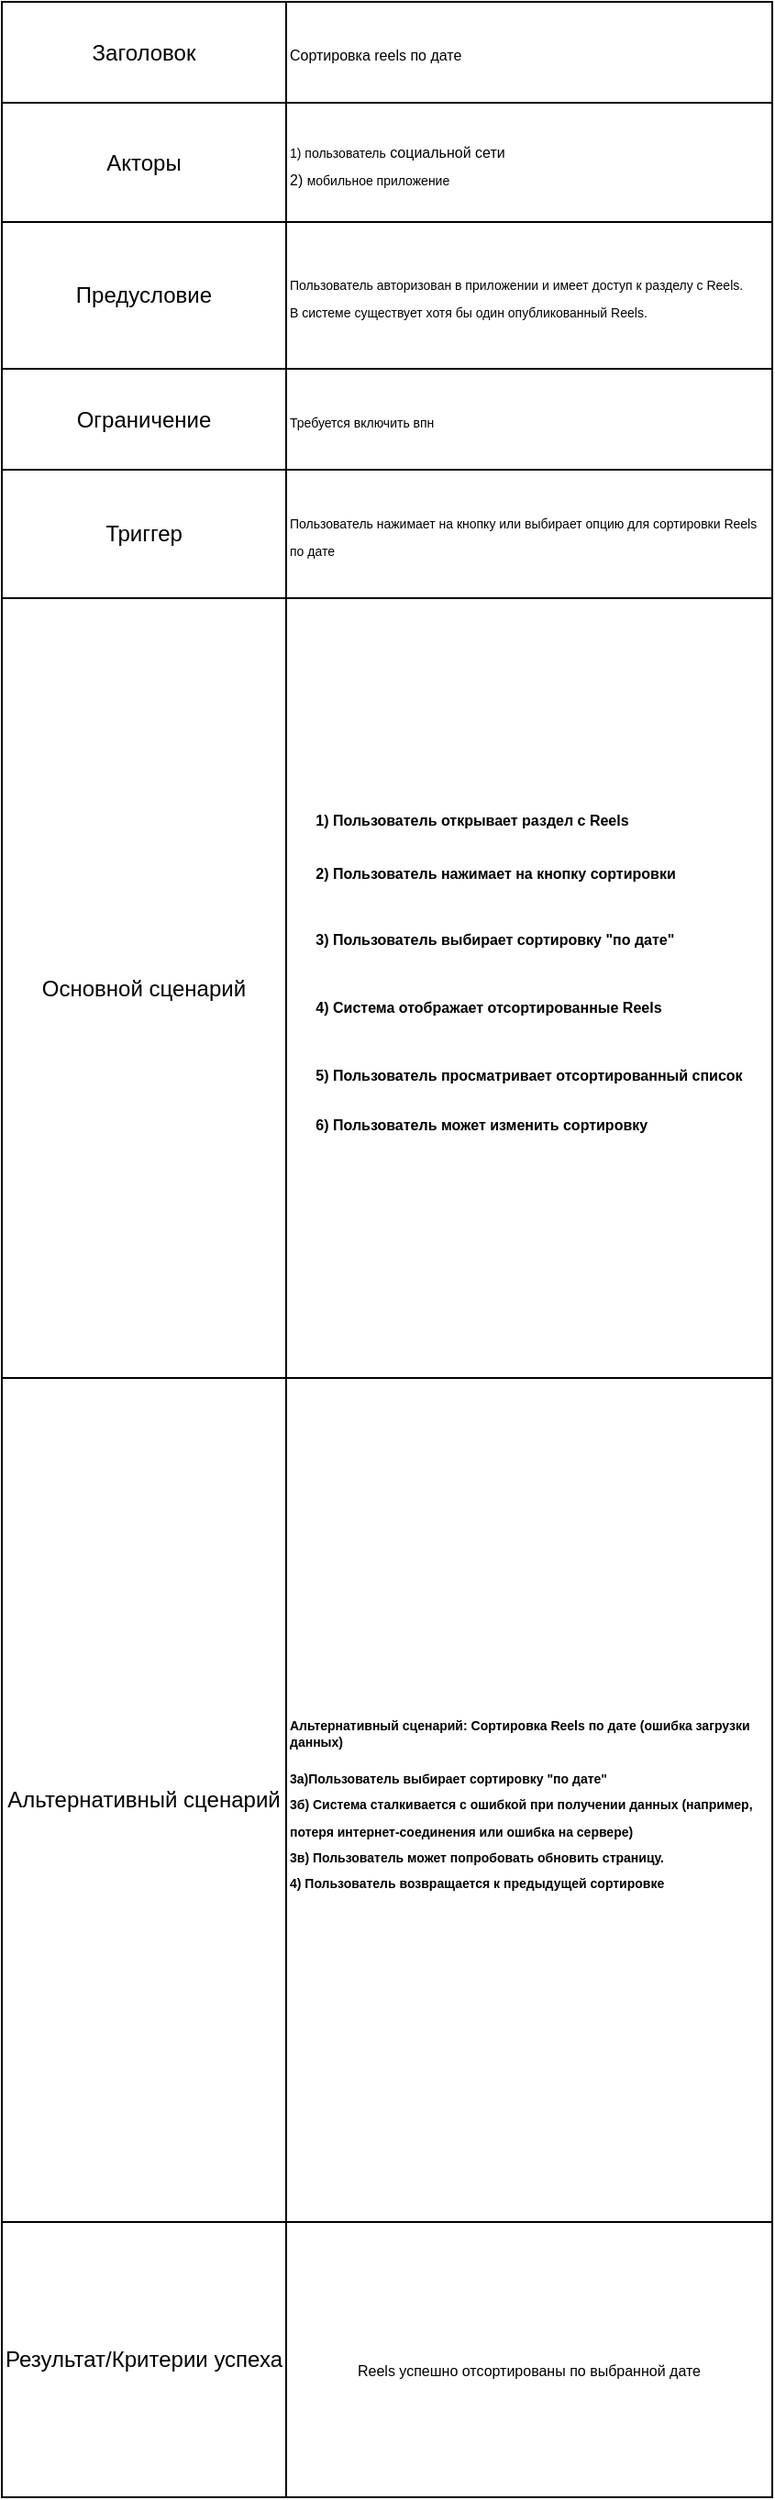 <mxfile version="24.8.0">
  <diagram name="Страница — 1" id="KjA1eR9UNY2XP4DPkhcD">
    <mxGraphModel dx="698" dy="376" grid="1" gridSize="10" guides="1" tooltips="1" connect="1" arrows="1" fold="1" page="1" pageScale="1" pageWidth="827" pageHeight="1169" math="0" shadow="0">
      <root>
        <mxCell id="0" />
        <mxCell id="1" parent="0" />
        <mxCell id="zui_nFcvys3z8cbi4-ek-25" value="" style="shape=table;startSize=0;container=1;collapsible=0;childLayout=tableLayout;" vertex="1" parent="1">
          <mxGeometry x="230" y="170" width="420" height="1360" as="geometry" />
        </mxCell>
        <mxCell id="zui_nFcvys3z8cbi4-ek-26" value="" style="shape=tableRow;horizontal=0;startSize=0;swimlaneHead=0;swimlaneBody=0;strokeColor=inherit;top=0;left=0;bottom=0;right=0;collapsible=0;dropTarget=0;fillColor=none;points=[[0,0.5],[1,0.5]];portConstraint=eastwest;" vertex="1" parent="zui_nFcvys3z8cbi4-ek-25">
          <mxGeometry width="420" height="55" as="geometry" />
        </mxCell>
        <mxCell id="zui_nFcvys3z8cbi4-ek-27" value="Заголовок" style="shape=partialRectangle;html=1;whiteSpace=wrap;connectable=0;strokeColor=inherit;overflow=hidden;fillColor=none;top=0;left=0;bottom=0;right=0;pointerEvents=1;" vertex="1" parent="zui_nFcvys3z8cbi4-ek-26">
          <mxGeometry width="155" height="55" as="geometry">
            <mxRectangle width="155" height="55" as="alternateBounds" />
          </mxGeometry>
        </mxCell>
        <mxCell id="zui_nFcvys3z8cbi4-ek-28" value="&lt;font style=&quot;font-size: 8px;&quot;&gt;Сортировка reels по дате&lt;/font&gt;" style="shape=partialRectangle;html=1;whiteSpace=wrap;connectable=0;strokeColor=inherit;overflow=hidden;fillColor=none;top=0;left=0;bottom=0;right=0;pointerEvents=1;align=left;" vertex="1" parent="zui_nFcvys3z8cbi4-ek-26">
          <mxGeometry x="155" width="265" height="55" as="geometry">
            <mxRectangle width="265" height="55" as="alternateBounds" />
          </mxGeometry>
        </mxCell>
        <mxCell id="zui_nFcvys3z8cbi4-ek-29" value="" style="shape=tableRow;horizontal=0;startSize=0;swimlaneHead=0;swimlaneBody=0;strokeColor=inherit;top=0;left=0;bottom=0;right=0;collapsible=0;dropTarget=0;fillColor=none;points=[[0,0.5],[1,0.5]];portConstraint=eastwest;" vertex="1" parent="zui_nFcvys3z8cbi4-ek-25">
          <mxGeometry y="55" width="420" height="65" as="geometry" />
        </mxCell>
        <mxCell id="zui_nFcvys3z8cbi4-ek-30" value="Акторы" style="shape=partialRectangle;html=1;whiteSpace=wrap;connectable=0;strokeColor=inherit;overflow=hidden;fillColor=none;top=0;left=0;bottom=0;right=0;pointerEvents=1;" vertex="1" parent="zui_nFcvys3z8cbi4-ek-29">
          <mxGeometry width="155" height="65" as="geometry">
            <mxRectangle width="155" height="65" as="alternateBounds" />
          </mxGeometry>
        </mxCell>
        <mxCell id="zui_nFcvys3z8cbi4-ek-31" value="&lt;font style=&quot;background-color: initial; font-size: 7px;&quot;&gt;1) пользователь&lt;/font&gt;&lt;font style=&quot;font-size: 8px; background-color: initial;&quot;&gt; &lt;/font&gt;&lt;font style=&quot;font-size: 8px; background-color: initial;&quot;&gt;социальной &lt;/font&gt;&lt;font style=&quot;font-size: 8px; background-color: initial;&quot;&gt;сети&lt;/font&gt;&lt;br&gt;&lt;font style=&quot;font-size: 8px; background-color: initial;&quot;&gt;2) &lt;/font&gt;&lt;font style=&quot;font-size: 7px;&quot;&gt;&lt;font style=&quot;background-color: initial; font-size: 7px;&quot;&gt;мобильное &lt;/font&gt;&lt;font style=&quot;background-color: initial; font-size: 7px;&quot;&gt;приложение&lt;/font&gt;&lt;/font&gt;" style="shape=partialRectangle;html=1;whiteSpace=wrap;connectable=0;strokeColor=inherit;overflow=hidden;fillColor=none;top=0;left=0;bottom=0;right=0;pointerEvents=1;align=left;" vertex="1" parent="zui_nFcvys3z8cbi4-ek-29">
          <mxGeometry x="155" width="265" height="65" as="geometry">
            <mxRectangle width="265" height="65" as="alternateBounds" />
          </mxGeometry>
        </mxCell>
        <mxCell id="zui_nFcvys3z8cbi4-ek-32" value="" style="shape=tableRow;horizontal=0;startSize=0;swimlaneHead=0;swimlaneBody=0;strokeColor=inherit;top=0;left=0;bottom=0;right=0;collapsible=0;dropTarget=0;fillColor=none;points=[[0,0.5],[1,0.5]];portConstraint=eastwest;" vertex="1" parent="zui_nFcvys3z8cbi4-ek-25">
          <mxGeometry y="120" width="420" height="80" as="geometry" />
        </mxCell>
        <mxCell id="zui_nFcvys3z8cbi4-ek-33" value="Предусловие" style="shape=partialRectangle;html=1;whiteSpace=wrap;connectable=0;strokeColor=inherit;overflow=hidden;fillColor=none;top=0;left=0;bottom=0;right=0;pointerEvents=1;" vertex="1" parent="zui_nFcvys3z8cbi4-ek-32">
          <mxGeometry width="155" height="80" as="geometry">
            <mxRectangle width="155" height="80" as="alternateBounds" />
          </mxGeometry>
        </mxCell>
        <mxCell id="zui_nFcvys3z8cbi4-ek-34" value="&lt;span style=&quot;background-color: initial; font-size: 7px;&quot;&gt;Пользователь авторизован в приложении и имеет доступ к разделу с Reels.&lt;/span&gt;&lt;br&gt;&lt;span style=&quot;background-color: initial; font-size: 7px;&quot;&gt;В системе существует хотя бы один опубликованный Reels.&lt;/span&gt;" style="shape=partialRectangle;html=1;whiteSpace=wrap;connectable=0;strokeColor=inherit;overflow=hidden;fillColor=none;top=0;left=0;bottom=0;right=0;pointerEvents=1;align=left;" vertex="1" parent="zui_nFcvys3z8cbi4-ek-32">
          <mxGeometry x="155" width="265" height="80" as="geometry">
            <mxRectangle width="265" height="80" as="alternateBounds" />
          </mxGeometry>
        </mxCell>
        <mxCell id="zui_nFcvys3z8cbi4-ek-35" value="" style="shape=tableRow;horizontal=0;startSize=0;swimlaneHead=0;swimlaneBody=0;strokeColor=inherit;top=0;left=0;bottom=0;right=0;collapsible=0;dropTarget=0;fillColor=none;points=[[0,0.5],[1,0.5]];portConstraint=eastwest;" vertex="1" parent="zui_nFcvys3z8cbi4-ek-25">
          <mxGeometry y="200" width="420" height="55" as="geometry" />
        </mxCell>
        <mxCell id="zui_nFcvys3z8cbi4-ek-36" value="Ограничение" style="shape=partialRectangle;html=1;whiteSpace=wrap;connectable=0;strokeColor=inherit;overflow=hidden;fillColor=none;top=0;left=0;bottom=0;right=0;pointerEvents=1;" vertex="1" parent="zui_nFcvys3z8cbi4-ek-35">
          <mxGeometry width="155" height="55" as="geometry">
            <mxRectangle width="155" height="55" as="alternateBounds" />
          </mxGeometry>
        </mxCell>
        <mxCell id="zui_nFcvys3z8cbi4-ek-37" value="&lt;font style=&quot;font-size: 7px;&quot;&gt;Требуется включить впн&lt;/font&gt;" style="shape=partialRectangle;html=1;whiteSpace=wrap;connectable=0;strokeColor=inherit;overflow=hidden;fillColor=none;top=0;left=0;bottom=0;right=0;pointerEvents=1;align=left;" vertex="1" parent="zui_nFcvys3z8cbi4-ek-35">
          <mxGeometry x="155" width="265" height="55" as="geometry">
            <mxRectangle width="265" height="55" as="alternateBounds" />
          </mxGeometry>
        </mxCell>
        <mxCell id="zui_nFcvys3z8cbi4-ek-38" value="" style="shape=tableRow;horizontal=0;startSize=0;swimlaneHead=0;swimlaneBody=0;strokeColor=inherit;top=0;left=0;bottom=0;right=0;collapsible=0;dropTarget=0;fillColor=none;points=[[0,0.5],[1,0.5]];portConstraint=eastwest;" vertex="1" parent="zui_nFcvys3z8cbi4-ek-25">
          <mxGeometry y="255" width="420" height="70" as="geometry" />
        </mxCell>
        <mxCell id="zui_nFcvys3z8cbi4-ek-39" value="Триггер" style="shape=partialRectangle;html=1;whiteSpace=wrap;connectable=0;strokeColor=inherit;overflow=hidden;fillColor=none;top=0;left=0;bottom=0;right=0;pointerEvents=1;" vertex="1" parent="zui_nFcvys3z8cbi4-ek-38">
          <mxGeometry width="155" height="70" as="geometry">
            <mxRectangle width="155" height="70" as="alternateBounds" />
          </mxGeometry>
        </mxCell>
        <mxCell id="zui_nFcvys3z8cbi4-ek-40" value="&lt;span style=&quot;font-size: 7px; background-color: initial;&quot;&gt;Пользователь нажимает на кнопку или выбирает опцию для сортировки Reels по дате&lt;/span&gt;" style="shape=partialRectangle;html=1;whiteSpace=wrap;connectable=0;strokeColor=inherit;overflow=hidden;fillColor=none;top=0;left=0;bottom=0;right=0;pointerEvents=1;align=left;" vertex="1" parent="zui_nFcvys3z8cbi4-ek-38">
          <mxGeometry x="155" width="265" height="70" as="geometry">
            <mxRectangle width="265" height="70" as="alternateBounds" />
          </mxGeometry>
        </mxCell>
        <mxCell id="zui_nFcvys3z8cbi4-ek-41" value="" style="shape=tableRow;horizontal=0;startSize=0;swimlaneHead=0;swimlaneBody=0;strokeColor=inherit;top=0;left=0;bottom=0;right=0;collapsible=0;dropTarget=0;fillColor=none;points=[[0,0.5],[1,0.5]];portConstraint=eastwest;" vertex="1" parent="zui_nFcvys3z8cbi4-ek-25">
          <mxGeometry y="325" width="420" height="425" as="geometry" />
        </mxCell>
        <mxCell id="zui_nFcvys3z8cbi4-ek-42" value="Основной сценарий" style="shape=partialRectangle;html=1;whiteSpace=wrap;connectable=0;strokeColor=inherit;overflow=hidden;fillColor=none;top=0;left=0;bottom=0;right=0;pointerEvents=1;" vertex="1" parent="zui_nFcvys3z8cbi4-ek-41">
          <mxGeometry width="155" height="425" as="geometry">
            <mxRectangle width="155" height="425" as="alternateBounds" />
          </mxGeometry>
        </mxCell>
        <mxCell id="zui_nFcvys3z8cbi4-ek-43" value="&lt;div style=&quot;text-align: justify; font-size: 8px;&quot;&gt;&lt;strong style=&quot;background-color: initial;&quot;&gt;&lt;font style=&quot;font-size: 8px;&quot;&gt;1) Пользователь открывает раздел с Reels&lt;/font&gt;&lt;/strong&gt;&lt;/div&gt;&lt;font style=&quot;font-size: 8px;&quot;&gt;&lt;div style=&quot;text-align: justify;&quot;&gt;&lt;br&gt;&lt;/div&gt;&lt;p style=&quot;background-color: initial; display: inline !important;&quot;&gt;&lt;/p&gt;&lt;div style=&quot;text-align: justify;&quot;&gt;&lt;strong style=&quot;background-color: initial;&quot;&gt;&lt;br&gt;&lt;/strong&gt;&lt;/div&gt;&lt;div style=&quot;text-align: justify;&quot;&gt;&lt;strong style=&quot;background-color: initial;&quot;&gt;2) Пользователь нажимает на кнопку сортировки&lt;/strong&gt;&lt;/div&gt;&lt;p&gt;&lt;/p&gt;&lt;span style=&quot;background-color: initial;&quot;&gt;&lt;div style=&quot;text-align: justify;&quot;&gt;&lt;br&gt;&lt;/div&gt;&lt;/span&gt;&lt;p style=&quot;background-color: initial; display: inline !important;&quot;&gt;&lt;/p&gt;&lt;div style=&quot;text-align: justify;&quot;&gt;&lt;strong style=&quot;background-color: initial;&quot;&gt;&lt;br&gt;&lt;/strong&gt;&lt;/div&gt;&lt;div style=&quot;text-align: justify;&quot;&gt;&lt;strong style=&quot;background-color: initial;&quot;&gt;3) Пользователь выбирает сортировку &quot;по дате&quot;&lt;/strong&gt;&lt;/div&gt;&lt;p&gt;&lt;/p&gt;&lt;span style=&quot;background-color: initial;&quot;&gt;&lt;div style=&quot;text-align: justify;&quot;&gt;&lt;br&gt;&lt;/div&gt;&lt;/span&gt;&lt;p style=&quot;background-color: initial; display: inline !important;&quot;&gt;&lt;/p&gt;&lt;div style=&quot;text-align: justify;&quot;&gt;&lt;strong style=&quot;background-color: initial;&quot;&gt;&lt;br&gt;&lt;/strong&gt;&lt;/div&gt;&lt;div style=&quot;text-align: justify;&quot;&gt;&lt;strong style=&quot;background-color: initial;&quot;&gt;4) Система отображает отсортированные Reels&lt;/strong&gt;&lt;/div&gt;&lt;p&gt;&lt;/p&gt;&lt;span style=&quot;background-color: initial;&quot;&gt;&lt;div style=&quot;text-align: justify;&quot;&gt;&lt;br&gt;&lt;/div&gt;&lt;/span&gt;&lt;p style=&quot;background-color: initial; display: inline !important;&quot;&gt;&lt;/p&gt;&lt;div style=&quot;text-align: justify;&quot;&gt;&lt;strong style=&quot;background-color: initial;&quot;&gt;&lt;br&gt;&lt;/strong&gt;&lt;/div&gt;&lt;div style=&quot;text-align: justify;&quot;&gt;&lt;strong style=&quot;background-color: initial;&quot;&gt;5) Пользователь просматривает отсортированный список&lt;/strong&gt;&lt;/div&gt;&lt;p&gt;&lt;/p&gt;&lt;span style=&quot;background-color: initial;&quot;&gt;&lt;div style=&quot;text-align: justify;&quot;&gt;&lt;br&gt;&lt;/div&gt;&lt;/span&gt;&lt;div style=&quot;text-align: justify;&quot;&gt;&lt;strong style=&quot;background-color: initial;&quot;&gt;6) Пользователь может изменить сортировку&lt;/strong&gt;&lt;/div&gt;&lt;p&gt;&lt;/p&gt;&lt;span style=&quot;background-color: initial;&quot;&gt;&lt;div style=&quot;text-align: justify;&quot;&gt;&lt;br&gt;&lt;/div&gt;&lt;/span&gt;&lt;/font&gt;" style="shape=partialRectangle;html=1;whiteSpace=wrap;connectable=0;strokeColor=inherit;overflow=hidden;fillColor=none;top=0;left=0;bottom=0;right=0;pointerEvents=1;" vertex="1" parent="zui_nFcvys3z8cbi4-ek-41">
          <mxGeometry x="155" width="265" height="425" as="geometry">
            <mxRectangle width="265" height="425" as="alternateBounds" />
          </mxGeometry>
        </mxCell>
        <mxCell id="zui_nFcvys3z8cbi4-ek-44" value="" style="shape=tableRow;horizontal=0;startSize=0;swimlaneHead=0;swimlaneBody=0;strokeColor=inherit;top=0;left=0;bottom=0;right=0;collapsible=0;dropTarget=0;fillColor=none;points=[[0,0.5],[1,0.5]];portConstraint=eastwest;" vertex="1" parent="zui_nFcvys3z8cbi4-ek-25">
          <mxGeometry y="750" width="420" height="460" as="geometry" />
        </mxCell>
        <mxCell id="zui_nFcvys3z8cbi4-ek-45" value="Альтернативный сценарий" style="shape=partialRectangle;html=1;whiteSpace=wrap;connectable=0;strokeColor=inherit;overflow=hidden;fillColor=none;top=0;left=0;bottom=0;right=0;pointerEvents=1;" vertex="1" parent="zui_nFcvys3z8cbi4-ek-44">
          <mxGeometry width="155" height="460" as="geometry">
            <mxRectangle width="155" height="460" as="alternateBounds" />
          </mxGeometry>
        </mxCell>
        <mxCell id="zui_nFcvys3z8cbi4-ek-46" value="&lt;p style=&quot;font-size: 7px;&quot;&gt;&lt;strong style=&quot;background-color: initial;&quot;&gt;Альтернативный сценарий: Сортировка Reels по дате (ошибка загрузки данных)&lt;/strong&gt;&lt;br&gt;&lt;/p&gt;&lt;strong style=&quot;font-size: 7px; background-color: initial;&quot;&gt;3а)Пользователь выбирает сортировку &quot;по дате&quot;&lt;/strong&gt;&lt;br&gt;&lt;strong style=&quot;font-size: 7px; background-color: initial;&quot;&gt;3б) Система сталкивается с ошибкой при получении данных (например, потеря интернет-соединения или ошибка на сервере)&lt;/strong&gt;&lt;br&gt;&lt;p style=&quot;font-size: 7px; background-color: initial; display: inline !important;&quot;&gt;&lt;strong&gt;3в) Пользователь может попробовать обновить страницу.&lt;/strong&gt;&lt;/p&gt;&lt;br&gt;&lt;strong style=&quot;font-size: 7px; background-color: initial;&quot;&gt;4) Пользователь возвращается к предыдущей сортировке&lt;/strong&gt;" style="shape=partialRectangle;html=1;whiteSpace=wrap;connectable=0;strokeColor=inherit;overflow=hidden;fillColor=none;top=0;left=0;bottom=0;right=0;pointerEvents=1;align=left;" vertex="1" parent="zui_nFcvys3z8cbi4-ek-44">
          <mxGeometry x="155" width="265" height="460" as="geometry">
            <mxRectangle width="265" height="460" as="alternateBounds" />
          </mxGeometry>
        </mxCell>
        <mxCell id="zui_nFcvys3z8cbi4-ek-47" value="" style="shape=tableRow;horizontal=0;startSize=0;swimlaneHead=0;swimlaneBody=0;strokeColor=inherit;top=0;left=0;bottom=0;right=0;collapsible=0;dropTarget=0;fillColor=none;points=[[0,0.5],[1,0.5]];portConstraint=eastwest;" vertex="1" parent="zui_nFcvys3z8cbi4-ek-25">
          <mxGeometry y="1210" width="420" height="150" as="geometry" />
        </mxCell>
        <mxCell id="zui_nFcvys3z8cbi4-ek-48" value="Результат/Критерии успеха" style="shape=partialRectangle;html=1;whiteSpace=wrap;connectable=0;strokeColor=inherit;overflow=hidden;fillColor=none;top=0;left=0;bottom=0;right=0;pointerEvents=1;" vertex="1" parent="zui_nFcvys3z8cbi4-ek-47">
          <mxGeometry width="155" height="150" as="geometry">
            <mxRectangle width="155" height="150" as="alternateBounds" />
          </mxGeometry>
        </mxCell>
        <mxCell id="zui_nFcvys3z8cbi4-ek-49" value="&lt;div style=&quot;font-size: 8px;&quot;&gt;&lt;font style=&quot;font-size: 8px;&quot;&gt;&lt;br&gt;&lt;/font&gt;&lt;/div&gt;&lt;font style=&quot;font-size: 8px;&quot;&gt;Reels успешно отсортированы по выбранной дате&lt;/font&gt;" style="shape=partialRectangle;html=1;whiteSpace=wrap;connectable=0;strokeColor=inherit;overflow=hidden;fillColor=none;top=0;left=0;bottom=0;right=0;pointerEvents=1;" vertex="1" parent="zui_nFcvys3z8cbi4-ek-47">
          <mxGeometry x="155" width="265" height="150" as="geometry">
            <mxRectangle width="265" height="150" as="alternateBounds" />
          </mxGeometry>
        </mxCell>
      </root>
    </mxGraphModel>
  </diagram>
</mxfile>
